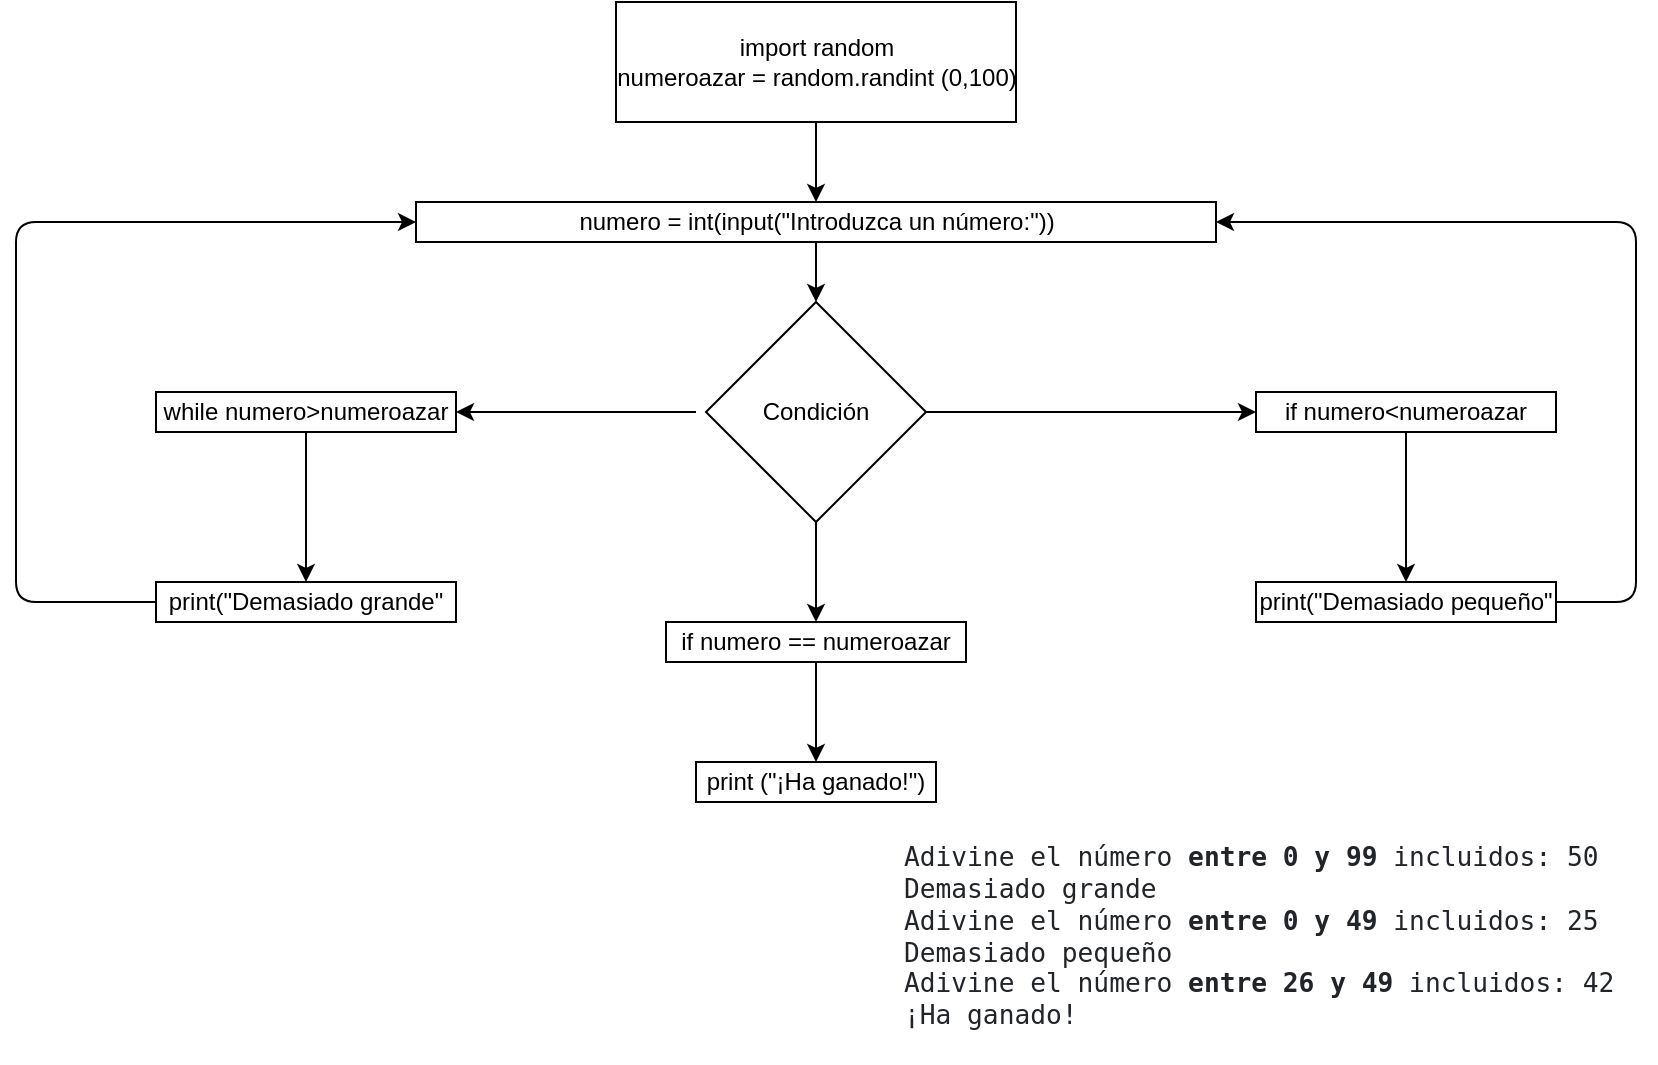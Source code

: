 <mxfile>
    <diagram id="DXHaVs-FB0tI9lOMvLTt" name="Página-1">
        <mxGraphModel dx="1561" dy="318" grid="1" gridSize="10" guides="1" tooltips="1" connect="1" arrows="1" fold="1" page="1" pageScale="1" pageWidth="827" pageHeight="1169" math="0" shadow="0">
            <root>
                <mxCell id="0"/>
                <mxCell id="1" parent="0"/>
                <mxCell id="8" style="edgeStyle=none;html=1;" edge="1" parent="1" source="2">
                    <mxGeometry relative="1" as="geometry">
                        <mxPoint x="340" y="110" as="targetPoint"/>
                    </mxGeometry>
                </mxCell>
                <mxCell id="2" value="" style="rounded=0;whiteSpace=wrap;html=1;" parent="1" vertex="1">
                    <mxGeometry x="240" y="10" width="200" height="60" as="geometry"/>
                </mxCell>
                <mxCell id="11" style="edgeStyle=none;html=1;" edge="1" parent="1" source="9">
                    <mxGeometry relative="1" as="geometry">
                        <mxPoint x="560" y="215" as="targetPoint"/>
                        <Array as="points">
                            <mxPoint x="460" y="215"/>
                        </Array>
                    </mxGeometry>
                </mxCell>
                <mxCell id="19" style="edgeStyle=none;html=1;" edge="1" parent="1" source="9">
                    <mxGeometry relative="1" as="geometry">
                        <mxPoint x="340" y="320" as="targetPoint"/>
                    </mxGeometry>
                </mxCell>
                <mxCell id="9" value="" style="rhombus;whiteSpace=wrap;html=1;" vertex="1" parent="1">
                    <mxGeometry x="285" y="160" width="110" height="110" as="geometry"/>
                </mxCell>
                <mxCell id="41" style="edgeStyle=none;html=1;entryX=1;entryY=0.5;entryDx=0;entryDy=0;" edge="1" parent="1" target="20">
                    <mxGeometry relative="1" as="geometry">
                        <mxPoint x="170" y="215" as="targetPoint"/>
                        <mxPoint x="280" y="215" as="sourcePoint"/>
                        <Array as="points">
                            <mxPoint x="230" y="215"/>
                        </Array>
                    </mxGeometry>
                </mxCell>
                <mxCell id="10" value="Condición" style="text;html=1;strokeColor=none;fillColor=none;align=center;verticalAlign=middle;whiteSpace=wrap;rounded=0;" vertex="1" parent="1">
                    <mxGeometry x="300" y="200" width="80" height="30" as="geometry"/>
                </mxCell>
                <mxCell id="13" value="import random&lt;br&gt;numeroazar = random.randint (0,100)" style="text;html=1;resizable=0;autosize=1;align=center;verticalAlign=middle;points=[];fillColor=none;strokeColor=none;rounded=0;" vertex="1" parent="1">
                    <mxGeometry x="230" y="25" width="220" height="30" as="geometry"/>
                </mxCell>
                <mxCell id="15" value="&lt;pre style=&quot;box-sizing: border-box ; font-family: , &amp;#34;menlo&amp;#34; , &amp;#34;monaco&amp;#34; , &amp;#34;consolas&amp;#34; , &amp;#34;liberation mono&amp;#34; , &amp;#34;courier new&amp;#34; , monospace ; font-size: 13.125px ; margin-top: 0px ; margin-bottom: 1rem ; overflow: auto ; color: rgb(33 , 37 , 41) ; text-align: left ; background-color: rgba(255 , 255 , 255 , 0.85)&quot;&gt;&lt;code style=&quot;box-sizing: border-box ; font-family: , &amp;#34;menlo&amp;#34; , &amp;#34;monaco&amp;#34; , &amp;#34;consolas&amp;#34; , &amp;#34;liberation mono&amp;#34; , &amp;#34;courier new&amp;#34; , monospace ; font-size: inherit ; overflow-wrap: break-word ; word-break: normal&quot;&gt;Adivine el número &lt;span style=&quot;box-sizing: border-box ; font-weight: bolder&quot;&gt;entre 0 y 99&lt;/span&gt; incluidos: 50&amp;nbsp;&lt;br/&gt;Demasiado grande&amp;nbsp;&lt;br/&gt;Adivine el número &lt;span style=&quot;box-sizing: border-box ; font-weight: bolder&quot;&gt;entre 0 y 49&lt;/span&gt; incluidos: 25&amp;nbsp;&lt;br/&gt;Demasiado pequeño&amp;nbsp;&lt;br/&gt;Adivine el número &lt;span style=&quot;box-sizing: border-box ; font-weight: bolder&quot;&gt;entre 26 y 49&lt;/span&gt; incluidos: 42&amp;nbsp;&lt;br/&gt;¡Ha ganado! &lt;/code&gt;&lt;/pre&gt;" style="text;html=1;resizable=0;autosize=1;align=center;verticalAlign=middle;points=[];fillColor=none;strokeColor=none;rounded=0;" vertex="1" parent="1">
                    <mxGeometry x="370" y="430" width="390" height="110" as="geometry"/>
                </mxCell>
                <mxCell id="17" style="edgeStyle=none;html=1;" edge="1" parent="1" source="16" target="9">
                    <mxGeometry relative="1" as="geometry"/>
                </mxCell>
                <mxCell id="16" value="" style="rounded=0;whiteSpace=wrap;html=1;" vertex="1" parent="1">
                    <mxGeometry x="140" y="110" width="400" height="20" as="geometry"/>
                </mxCell>
                <mxCell id="18" value="numero = int(input(&quot;Introduzca un número:&quot;))" style="text;html=1;resizable=0;autosize=1;align=center;verticalAlign=middle;points=[];fillColor=none;strokeColor=none;rounded=0;" vertex="1" parent="1">
                    <mxGeometry x="215" y="110" width="250" height="20" as="geometry"/>
                </mxCell>
                <mxCell id="20" value="" style="rounded=0;whiteSpace=wrap;html=1;" vertex="1" parent="1">
                    <mxGeometry x="10" y="205" width="150" height="20" as="geometry"/>
                </mxCell>
                <mxCell id="33" style="edgeStyle=none;html=1;" edge="1" parent="1" source="21">
                    <mxGeometry relative="1" as="geometry">
                        <mxPoint x="635" y="300" as="targetPoint"/>
                    </mxGeometry>
                </mxCell>
                <mxCell id="21" value="" style="rounded=0;whiteSpace=wrap;html=1;" vertex="1" parent="1">
                    <mxGeometry x="560" y="205" width="150" height="20" as="geometry"/>
                </mxCell>
                <mxCell id="22" value="" style="rounded=0;whiteSpace=wrap;html=1;" vertex="1" parent="1">
                    <mxGeometry x="265" y="320" width="150" height="20" as="geometry"/>
                </mxCell>
                <mxCell id="32" style="edgeStyle=none;html=1;" edge="1" parent="1" source="23" target="34">
                    <mxGeometry relative="1" as="geometry">
                        <mxPoint x="85" y="290" as="targetPoint"/>
                    </mxGeometry>
                </mxCell>
                <mxCell id="23" value="while numero&amp;gt;numeroazar" style="text;html=1;strokeColor=none;fillColor=none;align=center;verticalAlign=middle;whiteSpace=wrap;rounded=0;" vertex="1" parent="1">
                    <mxGeometry x="10" y="205" width="150" height="20" as="geometry"/>
                </mxCell>
                <mxCell id="24" value="if numero&amp;lt;numeroazar" style="text;html=1;strokeColor=none;fillColor=none;align=center;verticalAlign=middle;whiteSpace=wrap;rounded=0;" vertex="1" parent="1">
                    <mxGeometry x="570" y="205" width="130" height="20" as="geometry"/>
                </mxCell>
                <mxCell id="27" style="edgeStyle=none;html=1;" edge="1" parent="1" source="25" target="28">
                    <mxGeometry relative="1" as="geometry">
                        <mxPoint x="340" y="400" as="targetPoint"/>
                    </mxGeometry>
                </mxCell>
                <mxCell id="25" value="if numero == numeroazar" style="text;html=1;strokeColor=none;fillColor=none;align=center;verticalAlign=middle;whiteSpace=wrap;rounded=0;" vertex="1" parent="1">
                    <mxGeometry x="265" y="320" width="150" height="20" as="geometry"/>
                </mxCell>
                <mxCell id="28" value="" style="rounded=0;whiteSpace=wrap;html=1;" vertex="1" parent="1">
                    <mxGeometry x="280" y="390" width="120" height="20" as="geometry"/>
                </mxCell>
                <mxCell id="30" value="print (&quot;¡Ha ganado!&quot;)" style="text;html=1;strokeColor=none;fillColor=none;align=center;verticalAlign=middle;whiteSpace=wrap;rounded=0;" vertex="1" parent="1">
                    <mxGeometry x="280" y="390" width="120" height="20" as="geometry"/>
                </mxCell>
                <mxCell id="45" style="edgeStyle=none;html=1;entryX=0;entryY=0.5;entryDx=0;entryDy=0;" edge="1" parent="1" source="34" target="16">
                    <mxGeometry relative="1" as="geometry">
                        <mxPoint x="100" y="110" as="targetPoint"/>
                        <Array as="points">
                            <mxPoint x="-60" y="310"/>
                            <mxPoint x="-60" y="120"/>
                        </Array>
                    </mxGeometry>
                </mxCell>
                <mxCell id="34" value="print(&quot;Demasiado grande&quot;" style="rounded=0;whiteSpace=wrap;html=1;" vertex="1" parent="1">
                    <mxGeometry x="10" y="300" width="150" height="20" as="geometry"/>
                </mxCell>
                <mxCell id="44" style="edgeStyle=none;html=1;entryX=1;entryY=0.5;entryDx=0;entryDy=0;" edge="1" parent="1" source="42" target="16">
                    <mxGeometry relative="1" as="geometry">
                        <mxPoint x="560" y="100" as="targetPoint"/>
                        <Array as="points">
                            <mxPoint x="750" y="310"/>
                            <mxPoint x="750" y="120"/>
                        </Array>
                    </mxGeometry>
                </mxCell>
                <mxCell id="42" value="print(&quot;Demasiado pequeño&quot;" style="rounded=0;whiteSpace=wrap;html=1;" vertex="1" parent="1">
                    <mxGeometry x="560" y="300" width="150" height="20" as="geometry"/>
                </mxCell>
            </root>
        </mxGraphModel>
    </diagram>
</mxfile>
